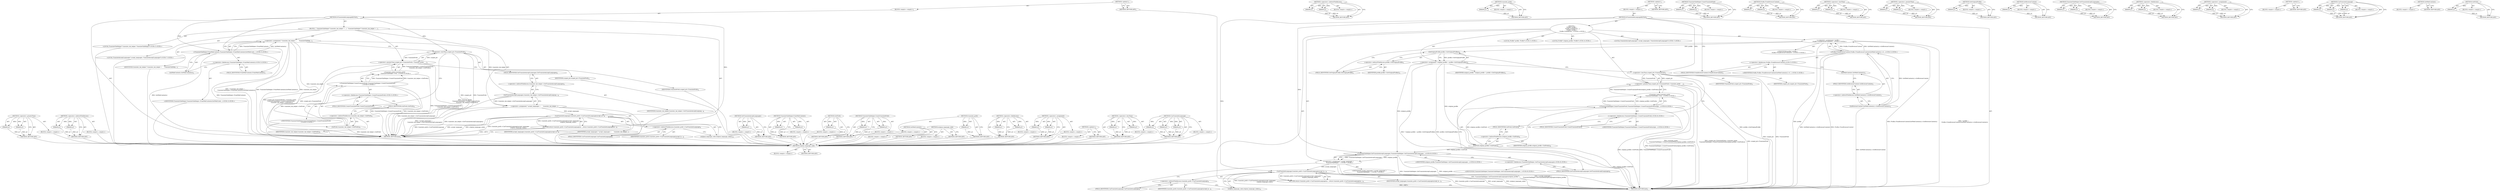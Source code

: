 digraph "CanTranslateLanguage" {
vulnerable_142 [label=<(METHOD,original_language_code)>];
vulnerable_143 [label=<(BLOCK,&lt;empty&gt;,&lt;empty&gt;)>];
vulnerable_144 [label=<(METHOD_RETURN,ANY)>];
vulnerable_96 [label=<(METHOD,&lt;operator&gt;.indirectFieldAccess)>];
vulnerable_97 [label=<(PARAM,p1)>];
vulnerable_98 [label=<(PARAM,p2)>];
vulnerable_99 [label=<(BLOCK,&lt;empty&gt;,&lt;empty&gt;)>];
vulnerable_100 [label=<(METHOD_RETURN,ANY)>];
vulnerable_118 [label=<(METHOD,translate_prefs)>];
vulnerable_119 [label=<(PARAM,p1)>];
vulnerable_120 [label=<(BLOCK,&lt;empty&gt;,&lt;empty&gt;)>];
vulnerable_121 [label=<(METHOD_RETURN,ANY)>];
vulnerable_6 [label=<(METHOD,&lt;global&gt;)<SUB>1</SUB>>];
vulnerable_7 [label=<(BLOCK,&lt;empty&gt;,&lt;empty&gt;)<SUB>1</SUB>>];
vulnerable_8 [label=<(METHOD,IsTranslatableLanguageByPrefs)<SUB>1</SUB>>];
vulnerable_9 [label="<(BLOCK,{
  Profile* profile =
      Profile::FromBrows...,{
  Profile* profile =
      Profile::FromBrows...)<SUB>1</SUB>>"];
vulnerable_10 [label="<(LOCAL,Profile* profile: Profile*)<SUB>2</SUB>>"];
vulnerable_11 [label="<(&lt;operator&gt;.assignment,* profile =
      Profile::FromBrowserContext(G...)<SUB>2</SUB>>"];
vulnerable_12 [label="<(IDENTIFIER,profile,* profile =
      Profile::FromBrowserContext(G...)<SUB>2</SUB>>"];
vulnerable_13 [label="<(Profile.FromBrowserContext,Profile::FromBrowserContext(GetWebContents()-&gt;G...)<SUB>3</SUB>>"];
vulnerable_14 [label="<(&lt;operator&gt;.fieldAccess,Profile::FromBrowserContext)<SUB>3</SUB>>"];
vulnerable_15 [label="<(IDENTIFIER,Profile,Profile::FromBrowserContext(GetWebContents()-&gt;G...)<SUB>3</SUB>>"];
vulnerable_16 [label=<(FIELD_IDENTIFIER,FromBrowserContext,FromBrowserContext)<SUB>3</SUB>>];
vulnerable_17 [label=<(GetBrowserContext,GetWebContents()-&gt;GetBrowserContext())<SUB>3</SUB>>];
vulnerable_18 [label=<(&lt;operator&gt;.indirectFieldAccess,GetWebContents()-&gt;GetBrowserContext)<SUB>3</SUB>>];
vulnerable_19 [label=<(GetWebContents,GetWebContents())<SUB>3</SUB>>];
vulnerable_20 [label=<(FIELD_IDENTIFIER,GetBrowserContext,GetBrowserContext)<SUB>3</SUB>>];
vulnerable_21 [label="<(LOCAL,Profile* original_profile: Profile*)<SUB>4</SUB>>"];
vulnerable_22 [label=<(&lt;operator&gt;.assignment,* original_profile = profile-&gt;GetOriginalProfile())<SUB>4</SUB>>];
vulnerable_23 [label=<(IDENTIFIER,original_profile,* original_profile = profile-&gt;GetOriginalProfile())<SUB>4</SUB>>];
vulnerable_24 [label=<(GetOriginalProfile,profile-&gt;GetOriginalProfile())<SUB>4</SUB>>];
vulnerable_25 [label=<(&lt;operator&gt;.indirectFieldAccess,profile-&gt;GetOriginalProfile)<SUB>4</SUB>>];
vulnerable_26 [label=<(IDENTIFIER,profile,profile-&gt;GetOriginalProfile())<SUB>4</SUB>>];
vulnerable_27 [label=<(FIELD_IDENTIFIER,GetOriginalProfile,GetOriginalProfile)<SUB>4</SUB>>];
vulnerable_28 [label=<(&lt;operator&gt;.greaterThan,scoped_ptr&lt;TranslatePrefs&gt; translate_prefs(
   ...)<SUB>5</SUB>>];
vulnerable_29 [label=<(&lt;operator&gt;.lessThan,scoped_ptr&lt;TranslatePrefs)<SUB>5</SUB>>];
vulnerable_30 [label=<(IDENTIFIER,scoped_ptr,scoped_ptr&lt;TranslatePrefs)<SUB>5</SUB>>];
vulnerable_31 [label=<(IDENTIFIER,TranslatePrefs,scoped_ptr&lt;TranslatePrefs)<SUB>5</SUB>>];
vulnerable_32 [label="<(translate_prefs,translate_prefs(
      TranslateTabHelper::Crea...)<SUB>5</SUB>>"];
vulnerable_33 [label="<(TranslateTabHelper.CreateTranslatePrefs,TranslateTabHelper::CreateTranslatePrefs(origin...)<SUB>6</SUB>>"];
vulnerable_34 [label="<(&lt;operator&gt;.fieldAccess,TranslateTabHelper::CreateTranslatePrefs)<SUB>6</SUB>>"];
vulnerable_35 [label="<(IDENTIFIER,TranslateTabHelper,TranslateTabHelper::CreateTranslatePrefs(origin...)<SUB>6</SUB>>"];
vulnerable_36 [label=<(FIELD_IDENTIFIER,CreateTranslatePrefs,CreateTranslatePrefs)<SUB>6</SUB>>];
vulnerable_37 [label=<(GetPrefs,original_profile-&gt;GetPrefs())<SUB>6</SUB>>];
vulnerable_38 [label=<(&lt;operator&gt;.indirectFieldAccess,original_profile-&gt;GetPrefs)<SUB>6</SUB>>];
vulnerable_39 [label=<(IDENTIFIER,original_profile,original_profile-&gt;GetPrefs())<SUB>6</SUB>>];
vulnerable_40 [label=<(FIELD_IDENTIFIER,GetPrefs,GetPrefs)<SUB>6</SUB>>];
vulnerable_41 [label="<(LOCAL,TranslateAcceptLanguages* accept_languages: TranslateAcceptLanguages*)<SUB>7</SUB>>"];
vulnerable_42 [label="<(&lt;operator&gt;.assignment,* accept_languages =
      TranslateTabHelper::...)<SUB>7</SUB>>"];
vulnerable_43 [label="<(IDENTIFIER,accept_languages,* accept_languages =
      TranslateTabHelper::...)<SUB>7</SUB>>"];
vulnerable_44 [label="<(TranslateTabHelper.GetTranslateAcceptLanguages,TranslateTabHelper::GetTranslateAcceptLanguages...)<SUB>8</SUB>>"];
vulnerable_45 [label="<(&lt;operator&gt;.fieldAccess,TranslateTabHelper::GetTranslateAcceptLanguages)<SUB>8</SUB>>"];
vulnerable_46 [label="<(IDENTIFIER,TranslateTabHelper,TranslateTabHelper::GetTranslateAcceptLanguages...)<SUB>8</SUB>>"];
vulnerable_47 [label=<(FIELD_IDENTIFIER,GetTranslateAcceptLanguages,GetTranslateAcceptLanguages)<SUB>8</SUB>>];
vulnerable_48 [label="<(IDENTIFIER,original_profile,TranslateTabHelper::GetTranslateAcceptLanguages...)<SUB>8</SUB>>"];
vulnerable_49 [label=<(RETURN,return translate_prefs-&gt;CanTranslateLanguage(ac...,return translate_prefs-&gt;CanTranslateLanguage(ac...)<SUB>9</SUB>>];
vulnerable_50 [label=<(CanTranslateLanguage,translate_prefs-&gt;CanTranslateLanguage(accept_la...)<SUB>9</SUB>>];
vulnerable_51 [label=<(&lt;operator&gt;.indirectFieldAccess,translate_prefs-&gt;CanTranslateLanguage)<SUB>9</SUB>>];
vulnerable_52 [label=<(IDENTIFIER,translate_prefs,translate_prefs-&gt;CanTranslateLanguage(accept_la...)<SUB>9</SUB>>];
vulnerable_53 [label=<(FIELD_IDENTIFIER,CanTranslateLanguage,CanTranslateLanguage)<SUB>9</SUB>>];
vulnerable_54 [label=<(IDENTIFIER,accept_languages,translate_prefs-&gt;CanTranslateLanguage(accept_la...)<SUB>9</SUB>>];
vulnerable_55 [label=<(original_language_code,original_language_code())<SUB>10</SUB>>];
vulnerable_56 [label=<(METHOD_RETURN,bool)<SUB>1</SUB>>];
vulnerable_58 [label=<(METHOD_RETURN,ANY)<SUB>1</SUB>>];
vulnerable_122 [label=<(METHOD,TranslateTabHelper.CreateTranslatePrefs)>];
vulnerable_123 [label=<(PARAM,p1)>];
vulnerable_124 [label=<(PARAM,p2)>];
vulnerable_125 [label=<(BLOCK,&lt;empty&gt;,&lt;empty&gt;)>];
vulnerable_126 [label=<(METHOD_RETURN,ANY)>];
vulnerable_82 [label=<(METHOD,Profile.FromBrowserContext)>];
vulnerable_83 [label=<(PARAM,p1)>];
vulnerable_84 [label=<(PARAM,p2)>];
vulnerable_85 [label=<(BLOCK,&lt;empty&gt;,&lt;empty&gt;)>];
vulnerable_86 [label=<(METHOD_RETURN,ANY)>];
vulnerable_113 [label=<(METHOD,&lt;operator&gt;.lessThan)>];
vulnerable_114 [label=<(PARAM,p1)>];
vulnerable_115 [label=<(PARAM,p2)>];
vulnerable_116 [label=<(BLOCK,&lt;empty&gt;,&lt;empty&gt;)>];
vulnerable_117 [label=<(METHOD_RETURN,ANY)>];
vulnerable_108 [label=<(METHOD,&lt;operator&gt;.greaterThan)>];
vulnerable_109 [label=<(PARAM,p1)>];
vulnerable_110 [label=<(PARAM,p2)>];
vulnerable_111 [label=<(BLOCK,&lt;empty&gt;,&lt;empty&gt;)>];
vulnerable_112 [label=<(METHOD_RETURN,ANY)>];
vulnerable_104 [label=<(METHOD,GetOriginalProfile)>];
vulnerable_105 [label=<(PARAM,p1)>];
vulnerable_106 [label=<(BLOCK,&lt;empty&gt;,&lt;empty&gt;)>];
vulnerable_107 [label=<(METHOD_RETURN,ANY)>];
vulnerable_92 [label=<(METHOD,GetBrowserContext)>];
vulnerable_93 [label=<(PARAM,p1)>];
vulnerable_94 [label=<(BLOCK,&lt;empty&gt;,&lt;empty&gt;)>];
vulnerable_95 [label=<(METHOD_RETURN,ANY)>];
vulnerable_131 [label=<(METHOD,TranslateTabHelper.GetTranslateAcceptLanguages)>];
vulnerable_132 [label=<(PARAM,p1)>];
vulnerable_133 [label=<(PARAM,p2)>];
vulnerable_134 [label=<(BLOCK,&lt;empty&gt;,&lt;empty&gt;)>];
vulnerable_135 [label=<(METHOD_RETURN,ANY)>];
vulnerable_87 [label=<(METHOD,&lt;operator&gt;.fieldAccess)>];
vulnerable_88 [label=<(PARAM,p1)>];
vulnerable_89 [label=<(PARAM,p2)>];
vulnerable_90 [label=<(BLOCK,&lt;empty&gt;,&lt;empty&gt;)>];
vulnerable_91 [label=<(METHOD_RETURN,ANY)>];
vulnerable_77 [label=<(METHOD,&lt;operator&gt;.assignment)>];
vulnerable_78 [label=<(PARAM,p1)>];
vulnerable_79 [label=<(PARAM,p2)>];
vulnerable_80 [label=<(BLOCK,&lt;empty&gt;,&lt;empty&gt;)>];
vulnerable_81 [label=<(METHOD_RETURN,ANY)>];
vulnerable_71 [label=<(METHOD,&lt;global&gt;)<SUB>1</SUB>>];
vulnerable_72 [label=<(BLOCK,&lt;empty&gt;,&lt;empty&gt;)>];
vulnerable_73 [label=<(METHOD_RETURN,ANY)>];
vulnerable_136 [label=<(METHOD,CanTranslateLanguage)>];
vulnerable_137 [label=<(PARAM,p1)>];
vulnerable_138 [label=<(PARAM,p2)>];
vulnerable_139 [label=<(PARAM,p3)>];
vulnerable_140 [label=<(BLOCK,&lt;empty&gt;,&lt;empty&gt;)>];
vulnerable_141 [label=<(METHOD_RETURN,ANY)>];
vulnerable_101 [label=<(METHOD,GetWebContents)>];
vulnerable_102 [label=<(BLOCK,&lt;empty&gt;,&lt;empty&gt;)>];
vulnerable_103 [label=<(METHOD_RETURN,ANY)>];
vulnerable_127 [label=<(METHOD,GetPrefs)>];
vulnerable_128 [label=<(PARAM,p1)>];
vulnerable_129 [label=<(BLOCK,&lt;empty&gt;,&lt;empty&gt;)>];
vulnerable_130 [label=<(METHOD_RETURN,ANY)>];
fixed_84 [label=<(METHOD,&lt;operator&gt;.greaterThan)>];
fixed_85 [label=<(PARAM,p1)>];
fixed_86 [label=<(PARAM,p2)>];
fixed_87 [label=<(BLOCK,&lt;empty&gt;,&lt;empty&gt;)>];
fixed_88 [label=<(METHOD_RETURN,ANY)>];
fixed_107 [label=<(METHOD,&lt;operator&gt;.indirectFieldAccess)>];
fixed_108 [label=<(PARAM,p1)>];
fixed_109 [label=<(PARAM,p2)>];
fixed_110 [label=<(BLOCK,&lt;empty&gt;,&lt;empty&gt;)>];
fixed_111 [label=<(METHOD_RETURN,ANY)>];
fixed_6 [label=<(METHOD,&lt;global&gt;)<SUB>1</SUB>>];
fixed_7 [label=<(BLOCK,&lt;empty&gt;,&lt;empty&gt;)<SUB>1</SUB>>];
fixed_8 [label=<(METHOD,IsTranslatableLanguageByPrefs)<SUB>1</SUB>>];
fixed_9 [label=<(BLOCK,{
  TranslateTabHelper* translate_tab_helper =
...,{
  TranslateTabHelper* translate_tab_helper =
...)<SUB>1</SUB>>];
fixed_10 [label="<(LOCAL,TranslateTabHelper* translate_tab_helper: TranslateTabHelper*)<SUB>2</SUB>>"];
fixed_11 [label=<(&lt;operator&gt;.assignment,* translate_tab_helper =
      TranslateTabHelp...)<SUB>2</SUB>>];
fixed_12 [label=<(IDENTIFIER,translate_tab_helper,* translate_tab_helper =
      TranslateTabHelp...)<SUB>2</SUB>>];
fixed_13 [label="<(TranslateTabHelper.FromWebContents,TranslateTabHelper::FromWebContents(GetWebConte...)<SUB>3</SUB>>"];
fixed_14 [label="<(&lt;operator&gt;.fieldAccess,TranslateTabHelper::FromWebContents)<SUB>3</SUB>>"];
fixed_15 [label="<(IDENTIFIER,TranslateTabHelper,TranslateTabHelper::FromWebContents(GetWebConte...)<SUB>3</SUB>>"];
fixed_16 [label=<(FIELD_IDENTIFIER,FromWebContents,FromWebContents)<SUB>3</SUB>>];
fixed_17 [label=<(GetWebContents,GetWebContents())<SUB>3</SUB>>];
fixed_18 [label=<(&lt;operator&gt;.greaterThan,scoped_ptr&lt;TranslatePrefs&gt; translate_prefs(
   ...)<SUB>4</SUB>>];
fixed_19 [label=<(&lt;operator&gt;.lessThan,scoped_ptr&lt;TranslatePrefs)<SUB>4</SUB>>];
fixed_20 [label=<(IDENTIFIER,scoped_ptr,scoped_ptr&lt;TranslatePrefs)<SUB>4</SUB>>];
fixed_21 [label=<(IDENTIFIER,TranslatePrefs,scoped_ptr&lt;TranslatePrefs)<SUB>4</SUB>>];
fixed_22 [label="<(translate_prefs,translate_prefs(
      TranslateTabHelper::Crea...)<SUB>4</SUB>>"];
fixed_23 [label="<(TranslateTabHelper.CreateTranslatePrefs,TranslateTabHelper::CreateTranslatePrefs(
     ...)<SUB>5</SUB>>"];
fixed_24 [label="<(&lt;operator&gt;.fieldAccess,TranslateTabHelper::CreateTranslatePrefs)<SUB>5</SUB>>"];
fixed_25 [label="<(IDENTIFIER,TranslateTabHelper,TranslateTabHelper::CreateTranslatePrefs(
     ...)<SUB>5</SUB>>"];
fixed_26 [label=<(FIELD_IDENTIFIER,CreateTranslatePrefs,CreateTranslatePrefs)<SUB>5</SUB>>];
fixed_27 [label=<(GetPrefs,translate_tab_helper-&gt;GetPrefs())<SUB>6</SUB>>];
fixed_28 [label=<(&lt;operator&gt;.indirectFieldAccess,translate_tab_helper-&gt;GetPrefs)<SUB>6</SUB>>];
fixed_29 [label=<(IDENTIFIER,translate_tab_helper,translate_tab_helper-&gt;GetPrefs())<SUB>6</SUB>>];
fixed_30 [label=<(FIELD_IDENTIFIER,GetPrefs,GetPrefs)<SUB>6</SUB>>];
fixed_31 [label="<(LOCAL,TranslateAcceptLanguages* accept_languages: TranslateAcceptLanguages*)<SUB>7</SUB>>"];
fixed_32 [label=<(&lt;operator&gt;.assignment,* accept_languages =
      translate_tab_helper...)<SUB>7</SUB>>];
fixed_33 [label=<(IDENTIFIER,accept_languages,* accept_languages =
      translate_tab_helper...)<SUB>7</SUB>>];
fixed_34 [label=<(GetTranslateAcceptLanguages,translate_tab_helper-&gt;GetTranslateAcceptLanguag...)<SUB>8</SUB>>];
fixed_35 [label=<(&lt;operator&gt;.indirectFieldAccess,translate_tab_helper-&gt;GetTranslateAcceptLanguages)<SUB>8</SUB>>];
fixed_36 [label=<(IDENTIFIER,translate_tab_helper,translate_tab_helper-&gt;GetTranslateAcceptLanguag...)<SUB>8</SUB>>];
fixed_37 [label=<(FIELD_IDENTIFIER,GetTranslateAcceptLanguages,GetTranslateAcceptLanguages)<SUB>8</SUB>>];
fixed_38 [label=<(RETURN,return translate_prefs-&gt;CanTranslateLanguage(ac...,return translate_prefs-&gt;CanTranslateLanguage(ac...)<SUB>9</SUB>>];
fixed_39 [label=<(CanTranslateLanguage,translate_prefs-&gt;CanTranslateLanguage(accept_la...)<SUB>9</SUB>>];
fixed_40 [label=<(&lt;operator&gt;.indirectFieldAccess,translate_prefs-&gt;CanTranslateLanguage)<SUB>9</SUB>>];
fixed_41 [label=<(IDENTIFIER,translate_prefs,translate_prefs-&gt;CanTranslateLanguage(accept_la...)<SUB>9</SUB>>];
fixed_42 [label=<(FIELD_IDENTIFIER,CanTranslateLanguage,CanTranslateLanguage)<SUB>9</SUB>>];
fixed_43 [label=<(IDENTIFIER,accept_languages,translate_prefs-&gt;CanTranslateLanguage(accept_la...)<SUB>9</SUB>>];
fixed_44 [label=<(original_language_code,original_language_code())<SUB>10</SUB>>];
fixed_45 [label=<(METHOD_RETURN,bool)<SUB>1</SUB>>];
fixed_47 [label=<(METHOD_RETURN,ANY)<SUB>1</SUB>>];
fixed_112 [label=<(METHOD,GetTranslateAcceptLanguages)>];
fixed_113 [label=<(PARAM,p1)>];
fixed_114 [label=<(BLOCK,&lt;empty&gt;,&lt;empty&gt;)>];
fixed_115 [label=<(METHOD_RETURN,ANY)>];
fixed_71 [label=<(METHOD,TranslateTabHelper.FromWebContents)>];
fixed_72 [label=<(PARAM,p1)>];
fixed_73 [label=<(PARAM,p2)>];
fixed_74 [label=<(BLOCK,&lt;empty&gt;,&lt;empty&gt;)>];
fixed_75 [label=<(METHOD_RETURN,ANY)>];
fixed_103 [label=<(METHOD,GetPrefs)>];
fixed_104 [label=<(PARAM,p1)>];
fixed_105 [label=<(BLOCK,&lt;empty&gt;,&lt;empty&gt;)>];
fixed_106 [label=<(METHOD_RETURN,ANY)>];
fixed_98 [label=<(METHOD,TranslateTabHelper.CreateTranslatePrefs)>];
fixed_99 [label=<(PARAM,p1)>];
fixed_100 [label=<(PARAM,p2)>];
fixed_101 [label=<(BLOCK,&lt;empty&gt;,&lt;empty&gt;)>];
fixed_102 [label=<(METHOD_RETURN,ANY)>];
fixed_94 [label=<(METHOD,translate_prefs)>];
fixed_95 [label=<(PARAM,p1)>];
fixed_96 [label=<(BLOCK,&lt;empty&gt;,&lt;empty&gt;)>];
fixed_97 [label=<(METHOD_RETURN,ANY)>];
fixed_81 [label=<(METHOD,GetWebContents)>];
fixed_82 [label=<(BLOCK,&lt;empty&gt;,&lt;empty&gt;)>];
fixed_83 [label=<(METHOD_RETURN,ANY)>];
fixed_122 [label=<(METHOD,original_language_code)>];
fixed_123 [label=<(BLOCK,&lt;empty&gt;,&lt;empty&gt;)>];
fixed_124 [label=<(METHOD_RETURN,ANY)>];
fixed_76 [label=<(METHOD,&lt;operator&gt;.fieldAccess)>];
fixed_77 [label=<(PARAM,p1)>];
fixed_78 [label=<(PARAM,p2)>];
fixed_79 [label=<(BLOCK,&lt;empty&gt;,&lt;empty&gt;)>];
fixed_80 [label=<(METHOD_RETURN,ANY)>];
fixed_66 [label=<(METHOD,&lt;operator&gt;.assignment)>];
fixed_67 [label=<(PARAM,p1)>];
fixed_68 [label=<(PARAM,p2)>];
fixed_69 [label=<(BLOCK,&lt;empty&gt;,&lt;empty&gt;)>];
fixed_70 [label=<(METHOD_RETURN,ANY)>];
fixed_60 [label=<(METHOD,&lt;global&gt;)<SUB>1</SUB>>];
fixed_61 [label=<(BLOCK,&lt;empty&gt;,&lt;empty&gt;)>];
fixed_62 [label=<(METHOD_RETURN,ANY)>];
fixed_89 [label=<(METHOD,&lt;operator&gt;.lessThan)>];
fixed_90 [label=<(PARAM,p1)>];
fixed_91 [label=<(PARAM,p2)>];
fixed_92 [label=<(BLOCK,&lt;empty&gt;,&lt;empty&gt;)>];
fixed_93 [label=<(METHOD_RETURN,ANY)>];
fixed_116 [label=<(METHOD,CanTranslateLanguage)>];
fixed_117 [label=<(PARAM,p1)>];
fixed_118 [label=<(PARAM,p2)>];
fixed_119 [label=<(PARAM,p3)>];
fixed_120 [label=<(BLOCK,&lt;empty&gt;,&lt;empty&gt;)>];
fixed_121 [label=<(METHOD_RETURN,ANY)>];
vulnerable_142 -> vulnerable_143  [key=0, label="AST: "];
vulnerable_142 -> vulnerable_144  [key=0, label="AST: "];
vulnerable_142 -> vulnerable_144  [key=1, label="CFG: "];
vulnerable_96 -> vulnerable_97  [key=0, label="AST: "];
vulnerable_96 -> vulnerable_97  [key=1, label="DDG: "];
vulnerable_96 -> vulnerable_99  [key=0, label="AST: "];
vulnerable_96 -> vulnerable_98  [key=0, label="AST: "];
vulnerable_96 -> vulnerable_98  [key=1, label="DDG: "];
vulnerable_96 -> vulnerable_100  [key=0, label="AST: "];
vulnerable_96 -> vulnerable_100  [key=1, label="CFG: "];
vulnerable_97 -> vulnerable_100  [key=0, label="DDG: p1"];
vulnerable_98 -> vulnerable_100  [key=0, label="DDG: p2"];
vulnerable_118 -> vulnerable_119  [key=0, label="AST: "];
vulnerable_118 -> vulnerable_119  [key=1, label="DDG: "];
vulnerable_118 -> vulnerable_120  [key=0, label="AST: "];
vulnerable_118 -> vulnerable_121  [key=0, label="AST: "];
vulnerable_118 -> vulnerable_121  [key=1, label="CFG: "];
vulnerable_119 -> vulnerable_121  [key=0, label="DDG: p1"];
vulnerable_6 -> vulnerable_7  [key=0, label="AST: "];
vulnerable_6 -> vulnerable_58  [key=0, label="AST: "];
vulnerable_6 -> vulnerable_58  [key=1, label="CFG: "];
vulnerable_7 -> vulnerable_8  [key=0, label="AST: "];
vulnerable_8 -> vulnerable_9  [key=0, label="AST: "];
vulnerable_8 -> vulnerable_56  [key=0, label="AST: "];
vulnerable_8 -> vulnerable_16  [key=0, label="CFG: "];
vulnerable_8 -> vulnerable_29  [key=0, label="DDG: "];
vulnerable_8 -> vulnerable_44  [key=0, label="DDG: "];
vulnerable_8 -> vulnerable_50  [key=0, label="DDG: "];
vulnerable_9 -> vulnerable_10  [key=0, label="AST: "];
vulnerable_9 -> vulnerable_11  [key=0, label="AST: "];
vulnerable_9 -> vulnerable_21  [key=0, label="AST: "];
vulnerable_9 -> vulnerable_22  [key=0, label="AST: "];
vulnerable_9 -> vulnerable_28  [key=0, label="AST: "];
vulnerable_9 -> vulnerable_41  [key=0, label="AST: "];
vulnerable_9 -> vulnerable_42  [key=0, label="AST: "];
vulnerable_9 -> vulnerable_49  [key=0, label="AST: "];
vulnerable_11 -> vulnerable_12  [key=0, label="AST: "];
vulnerable_11 -> vulnerable_13  [key=0, label="AST: "];
vulnerable_11 -> vulnerable_27  [key=0, label="CFG: "];
vulnerable_11 -> vulnerable_56  [key=0, label="DDG: profile"];
vulnerable_11 -> vulnerable_56  [key=1, label="DDG: Profile::FromBrowserContext(GetWebContents()-&gt;GetBrowserContext())"];
vulnerable_11 -> vulnerable_56  [key=2, label="DDG: * profile =
      Profile::FromBrowserContext(GetWebContents()-&gt;GetBrowserContext())"];
vulnerable_11 -> vulnerable_24  [key=0, label="DDG: profile"];
vulnerable_13 -> vulnerable_14  [key=0, label="AST: "];
vulnerable_13 -> vulnerable_17  [key=0, label="AST: "];
vulnerable_13 -> vulnerable_11  [key=0, label="CFG: "];
vulnerable_13 -> vulnerable_11  [key=1, label="DDG: Profile::FromBrowserContext"];
vulnerable_13 -> vulnerable_11  [key=2, label="DDG: GetWebContents()-&gt;GetBrowserContext()"];
vulnerable_13 -> vulnerable_56  [key=0, label="DDG: Profile::FromBrowserContext"];
vulnerable_13 -> vulnerable_56  [key=1, label="DDG: GetWebContents()-&gt;GetBrowserContext()"];
vulnerable_14 -> vulnerable_15  [key=0, label="AST: "];
vulnerable_14 -> vulnerable_16  [key=0, label="AST: "];
vulnerable_14 -> vulnerable_19  [key=0, label="CFG: "];
vulnerable_16 -> vulnerable_14  [key=0, label="CFG: "];
vulnerable_17 -> vulnerable_18  [key=0, label="AST: "];
vulnerable_17 -> vulnerable_13  [key=0, label="CFG: "];
vulnerable_17 -> vulnerable_13  [key=1, label="DDG: GetWebContents()-&gt;GetBrowserContext"];
vulnerable_17 -> vulnerable_56  [key=0, label="DDG: GetWebContents()-&gt;GetBrowserContext"];
vulnerable_18 -> vulnerable_19  [key=0, label="AST: "];
vulnerable_18 -> vulnerable_20  [key=0, label="AST: "];
vulnerable_18 -> vulnerable_17  [key=0, label="CFG: "];
vulnerable_19 -> vulnerable_20  [key=0, label="CFG: "];
vulnerable_20 -> vulnerable_18  [key=0, label="CFG: "];
vulnerable_22 -> vulnerable_23  [key=0, label="AST: "];
vulnerable_22 -> vulnerable_24  [key=0, label="AST: "];
vulnerable_22 -> vulnerable_29  [key=0, label="CFG: "];
vulnerable_22 -> vulnerable_56  [key=0, label="DDG: profile-&gt;GetOriginalProfile()"];
vulnerable_22 -> vulnerable_56  [key=1, label="DDG: * original_profile = profile-&gt;GetOriginalProfile()"];
vulnerable_22 -> vulnerable_44  [key=0, label="DDG: original_profile"];
vulnerable_22 -> vulnerable_37  [key=0, label="DDG: original_profile"];
vulnerable_24 -> vulnerable_25  [key=0, label="AST: "];
vulnerable_24 -> vulnerable_22  [key=0, label="CFG: "];
vulnerable_24 -> vulnerable_22  [key=1, label="DDG: profile-&gt;GetOriginalProfile"];
vulnerable_24 -> vulnerable_56  [key=0, label="DDG: profile-&gt;GetOriginalProfile"];
vulnerable_25 -> vulnerable_26  [key=0, label="AST: "];
vulnerable_25 -> vulnerable_27  [key=0, label="AST: "];
vulnerable_25 -> vulnerable_24  [key=0, label="CFG: "];
vulnerable_27 -> vulnerable_25  [key=0, label="CFG: "];
vulnerable_28 -> vulnerable_29  [key=0, label="AST: "];
vulnerable_28 -> vulnerable_32  [key=0, label="AST: "];
vulnerable_28 -> vulnerable_47  [key=0, label="CFG: "];
vulnerable_28 -> vulnerable_56  [key=0, label="DDG: scoped_ptr&lt;TranslatePrefs"];
vulnerable_28 -> vulnerable_56  [key=1, label="DDG: translate_prefs(
      TranslateTabHelper::CreateTranslatePrefs(original_profile-&gt;GetPrefs()))"];
vulnerable_28 -> vulnerable_56  [key=2, label="DDG: scoped_ptr&lt;TranslatePrefs&gt; translate_prefs(
      TranslateTabHelper::CreateTranslatePrefs(original_profile-&gt;GetPrefs()))"];
vulnerable_29 -> vulnerable_30  [key=0, label="AST: "];
vulnerable_29 -> vulnerable_31  [key=0, label="AST: "];
vulnerable_29 -> vulnerable_36  [key=0, label="CFG: "];
vulnerable_29 -> vulnerable_56  [key=0, label="DDG: scoped_ptr"];
vulnerable_29 -> vulnerable_56  [key=1, label="DDG: TranslatePrefs"];
vulnerable_29 -> vulnerable_28  [key=0, label="DDG: scoped_ptr"];
vulnerable_29 -> vulnerable_28  [key=1, label="DDG: TranslatePrefs"];
vulnerable_32 -> vulnerable_33  [key=0, label="AST: "];
vulnerable_32 -> vulnerable_28  [key=0, label="CFG: "];
vulnerable_32 -> vulnerable_28  [key=1, label="DDG: TranslateTabHelper::CreateTranslatePrefs(original_profile-&gt;GetPrefs())"];
vulnerable_32 -> vulnerable_56  [key=0, label="DDG: TranslateTabHelper::CreateTranslatePrefs(original_profile-&gt;GetPrefs())"];
vulnerable_33 -> vulnerable_34  [key=0, label="AST: "];
vulnerable_33 -> vulnerable_37  [key=0, label="AST: "];
vulnerable_33 -> vulnerable_32  [key=0, label="CFG: "];
vulnerable_33 -> vulnerable_32  [key=1, label="DDG: TranslateTabHelper::CreateTranslatePrefs"];
vulnerable_33 -> vulnerable_32  [key=2, label="DDG: original_profile-&gt;GetPrefs()"];
vulnerable_33 -> vulnerable_56  [key=0, label="DDG: TranslateTabHelper::CreateTranslatePrefs"];
vulnerable_33 -> vulnerable_56  [key=1, label="DDG: original_profile-&gt;GetPrefs()"];
vulnerable_34 -> vulnerable_35  [key=0, label="AST: "];
vulnerable_34 -> vulnerable_36  [key=0, label="AST: "];
vulnerable_34 -> vulnerable_40  [key=0, label="CFG: "];
vulnerable_36 -> vulnerable_34  [key=0, label="CFG: "];
vulnerable_37 -> vulnerable_38  [key=0, label="AST: "];
vulnerable_37 -> vulnerable_33  [key=0, label="CFG: "];
vulnerable_37 -> vulnerable_33  [key=1, label="DDG: original_profile-&gt;GetPrefs"];
vulnerable_37 -> vulnerable_56  [key=0, label="DDG: original_profile-&gt;GetPrefs"];
vulnerable_37 -> vulnerable_44  [key=0, label="DDG: original_profile-&gt;GetPrefs"];
vulnerable_38 -> vulnerable_39  [key=0, label="AST: "];
vulnerable_38 -> vulnerable_40  [key=0, label="AST: "];
vulnerable_38 -> vulnerable_37  [key=0, label="CFG: "];
vulnerable_40 -> vulnerable_38  [key=0, label="CFG: "];
vulnerable_42 -> vulnerable_43  [key=0, label="AST: "];
vulnerable_42 -> vulnerable_44  [key=0, label="AST: "];
vulnerable_42 -> vulnerable_53  [key=0, label="CFG: "];
vulnerable_42 -> vulnerable_56  [key=0, label="DDG: TranslateTabHelper::GetTranslateAcceptLanguages(original_profile)"];
vulnerable_42 -> vulnerable_56  [key=1, label="DDG: * accept_languages =
      TranslateTabHelper::GetTranslateAcceptLanguages(original_profile)"];
vulnerable_42 -> vulnerable_50  [key=0, label="DDG: accept_languages"];
vulnerable_44 -> vulnerable_45  [key=0, label="AST: "];
vulnerable_44 -> vulnerable_48  [key=0, label="AST: "];
vulnerable_44 -> vulnerable_42  [key=0, label="CFG: "];
vulnerable_44 -> vulnerable_42  [key=1, label="DDG: TranslateTabHelper::GetTranslateAcceptLanguages"];
vulnerable_44 -> vulnerable_42  [key=2, label="DDG: original_profile"];
vulnerable_44 -> vulnerable_56  [key=0, label="DDG: TranslateTabHelper::GetTranslateAcceptLanguages"];
vulnerable_44 -> vulnerable_56  [key=1, label="DDG: original_profile"];
vulnerable_45 -> vulnerable_46  [key=0, label="AST: "];
vulnerable_45 -> vulnerable_47  [key=0, label="AST: "];
vulnerable_45 -> vulnerable_44  [key=0, label="CFG: "];
vulnerable_47 -> vulnerable_45  [key=0, label="CFG: "];
vulnerable_49 -> vulnerable_50  [key=0, label="AST: "];
vulnerable_49 -> vulnerable_56  [key=0, label="CFG: "];
vulnerable_49 -> vulnerable_56  [key=1, label="DDG: &lt;RET&gt;"];
vulnerable_50 -> vulnerable_51  [key=0, label="AST: "];
vulnerable_50 -> vulnerable_54  [key=0, label="AST: "];
vulnerable_50 -> vulnerable_55  [key=0, label="AST: "];
vulnerable_50 -> vulnerable_49  [key=0, label="CFG: "];
vulnerable_50 -> vulnerable_49  [key=1, label="DDG: translate_prefs-&gt;CanTranslateLanguage(accept_languages,
                                                original_language_code())"];
vulnerable_50 -> vulnerable_56  [key=0, label="DDG: translate_prefs-&gt;CanTranslateLanguage"];
vulnerable_50 -> vulnerable_56  [key=1, label="DDG: accept_languages"];
vulnerable_50 -> vulnerable_56  [key=2, label="DDG: original_language_code()"];
vulnerable_50 -> vulnerable_56  [key=3, label="DDG: translate_prefs-&gt;CanTranslateLanguage(accept_languages,
                                                original_language_code())"];
vulnerable_51 -> vulnerable_52  [key=0, label="AST: "];
vulnerable_51 -> vulnerable_53  [key=0, label="AST: "];
vulnerable_51 -> vulnerable_55  [key=0, label="CFG: "];
vulnerable_53 -> vulnerable_51  [key=0, label="CFG: "];
vulnerable_55 -> vulnerable_50  [key=0, label="CFG: "];
vulnerable_122 -> vulnerable_123  [key=0, label="AST: "];
vulnerable_122 -> vulnerable_123  [key=1, label="DDG: "];
vulnerable_122 -> vulnerable_125  [key=0, label="AST: "];
vulnerable_122 -> vulnerable_124  [key=0, label="AST: "];
vulnerable_122 -> vulnerable_124  [key=1, label="DDG: "];
vulnerable_122 -> vulnerable_126  [key=0, label="AST: "];
vulnerable_122 -> vulnerable_126  [key=1, label="CFG: "];
vulnerable_123 -> vulnerable_126  [key=0, label="DDG: p1"];
vulnerable_124 -> vulnerable_126  [key=0, label="DDG: p2"];
vulnerable_82 -> vulnerable_83  [key=0, label="AST: "];
vulnerable_82 -> vulnerable_83  [key=1, label="DDG: "];
vulnerable_82 -> vulnerable_85  [key=0, label="AST: "];
vulnerable_82 -> vulnerable_84  [key=0, label="AST: "];
vulnerable_82 -> vulnerable_84  [key=1, label="DDG: "];
vulnerable_82 -> vulnerable_86  [key=0, label="AST: "];
vulnerable_82 -> vulnerable_86  [key=1, label="CFG: "];
vulnerable_83 -> vulnerable_86  [key=0, label="DDG: p1"];
vulnerable_84 -> vulnerable_86  [key=0, label="DDG: p2"];
vulnerable_113 -> vulnerable_114  [key=0, label="AST: "];
vulnerable_113 -> vulnerable_114  [key=1, label="DDG: "];
vulnerable_113 -> vulnerable_116  [key=0, label="AST: "];
vulnerable_113 -> vulnerable_115  [key=0, label="AST: "];
vulnerable_113 -> vulnerable_115  [key=1, label="DDG: "];
vulnerable_113 -> vulnerable_117  [key=0, label="AST: "];
vulnerable_113 -> vulnerable_117  [key=1, label="CFG: "];
vulnerable_114 -> vulnerable_117  [key=0, label="DDG: p1"];
vulnerable_115 -> vulnerable_117  [key=0, label="DDG: p2"];
vulnerable_108 -> vulnerable_109  [key=0, label="AST: "];
vulnerable_108 -> vulnerable_109  [key=1, label="DDG: "];
vulnerable_108 -> vulnerable_111  [key=0, label="AST: "];
vulnerable_108 -> vulnerable_110  [key=0, label="AST: "];
vulnerable_108 -> vulnerable_110  [key=1, label="DDG: "];
vulnerable_108 -> vulnerable_112  [key=0, label="AST: "];
vulnerable_108 -> vulnerable_112  [key=1, label="CFG: "];
vulnerable_109 -> vulnerable_112  [key=0, label="DDG: p1"];
vulnerable_110 -> vulnerable_112  [key=0, label="DDG: p2"];
vulnerable_104 -> vulnerable_105  [key=0, label="AST: "];
vulnerable_104 -> vulnerable_105  [key=1, label="DDG: "];
vulnerable_104 -> vulnerable_106  [key=0, label="AST: "];
vulnerable_104 -> vulnerable_107  [key=0, label="AST: "];
vulnerable_104 -> vulnerable_107  [key=1, label="CFG: "];
vulnerable_105 -> vulnerable_107  [key=0, label="DDG: p1"];
vulnerable_92 -> vulnerable_93  [key=0, label="AST: "];
vulnerable_92 -> vulnerable_93  [key=1, label="DDG: "];
vulnerable_92 -> vulnerable_94  [key=0, label="AST: "];
vulnerable_92 -> vulnerable_95  [key=0, label="AST: "];
vulnerable_92 -> vulnerable_95  [key=1, label="CFG: "];
vulnerable_93 -> vulnerable_95  [key=0, label="DDG: p1"];
vulnerable_131 -> vulnerable_132  [key=0, label="AST: "];
vulnerable_131 -> vulnerable_132  [key=1, label="DDG: "];
vulnerable_131 -> vulnerable_134  [key=0, label="AST: "];
vulnerable_131 -> vulnerable_133  [key=0, label="AST: "];
vulnerable_131 -> vulnerable_133  [key=1, label="DDG: "];
vulnerable_131 -> vulnerable_135  [key=0, label="AST: "];
vulnerable_131 -> vulnerable_135  [key=1, label="CFG: "];
vulnerable_132 -> vulnerable_135  [key=0, label="DDG: p1"];
vulnerable_133 -> vulnerable_135  [key=0, label="DDG: p2"];
vulnerable_87 -> vulnerable_88  [key=0, label="AST: "];
vulnerable_87 -> vulnerable_88  [key=1, label="DDG: "];
vulnerable_87 -> vulnerable_90  [key=0, label="AST: "];
vulnerable_87 -> vulnerable_89  [key=0, label="AST: "];
vulnerable_87 -> vulnerable_89  [key=1, label="DDG: "];
vulnerable_87 -> vulnerable_91  [key=0, label="AST: "];
vulnerable_87 -> vulnerable_91  [key=1, label="CFG: "];
vulnerable_88 -> vulnerable_91  [key=0, label="DDG: p1"];
vulnerable_89 -> vulnerable_91  [key=0, label="DDG: p2"];
vulnerable_77 -> vulnerable_78  [key=0, label="AST: "];
vulnerable_77 -> vulnerable_78  [key=1, label="DDG: "];
vulnerable_77 -> vulnerable_80  [key=0, label="AST: "];
vulnerable_77 -> vulnerable_79  [key=0, label="AST: "];
vulnerable_77 -> vulnerable_79  [key=1, label="DDG: "];
vulnerable_77 -> vulnerable_81  [key=0, label="AST: "];
vulnerable_77 -> vulnerable_81  [key=1, label="CFG: "];
vulnerable_78 -> vulnerable_81  [key=0, label="DDG: p1"];
vulnerable_79 -> vulnerable_81  [key=0, label="DDG: p2"];
vulnerable_71 -> vulnerable_72  [key=0, label="AST: "];
vulnerable_71 -> vulnerable_73  [key=0, label="AST: "];
vulnerable_71 -> vulnerable_73  [key=1, label="CFG: "];
vulnerable_136 -> vulnerable_137  [key=0, label="AST: "];
vulnerable_136 -> vulnerable_137  [key=1, label="DDG: "];
vulnerable_136 -> vulnerable_140  [key=0, label="AST: "];
vulnerable_136 -> vulnerable_138  [key=0, label="AST: "];
vulnerable_136 -> vulnerable_138  [key=1, label="DDG: "];
vulnerable_136 -> vulnerable_141  [key=0, label="AST: "];
vulnerable_136 -> vulnerable_141  [key=1, label="CFG: "];
vulnerable_136 -> vulnerable_139  [key=0, label="AST: "];
vulnerable_136 -> vulnerable_139  [key=1, label="DDG: "];
vulnerable_137 -> vulnerable_141  [key=0, label="DDG: p1"];
vulnerable_138 -> vulnerable_141  [key=0, label="DDG: p2"];
vulnerable_139 -> vulnerable_141  [key=0, label="DDG: p3"];
vulnerable_101 -> vulnerable_102  [key=0, label="AST: "];
vulnerable_101 -> vulnerable_103  [key=0, label="AST: "];
vulnerable_101 -> vulnerable_103  [key=1, label="CFG: "];
vulnerable_127 -> vulnerable_128  [key=0, label="AST: "];
vulnerable_127 -> vulnerable_128  [key=1, label="DDG: "];
vulnerable_127 -> vulnerable_129  [key=0, label="AST: "];
vulnerable_127 -> vulnerable_130  [key=0, label="AST: "];
vulnerable_127 -> vulnerable_130  [key=1, label="CFG: "];
vulnerable_128 -> vulnerable_130  [key=0, label="DDG: p1"];
fixed_84 -> fixed_85  [key=0, label="AST: "];
fixed_84 -> fixed_85  [key=1, label="DDG: "];
fixed_84 -> fixed_87  [key=0, label="AST: "];
fixed_84 -> fixed_86  [key=0, label="AST: "];
fixed_84 -> fixed_86  [key=1, label="DDG: "];
fixed_84 -> fixed_88  [key=0, label="AST: "];
fixed_84 -> fixed_88  [key=1, label="CFG: "];
fixed_85 -> fixed_88  [key=0, label="DDG: p1"];
fixed_86 -> fixed_88  [key=0, label="DDG: p2"];
fixed_87 -> vulnerable_142  [key=0];
fixed_88 -> vulnerable_142  [key=0];
fixed_107 -> fixed_108  [key=0, label="AST: "];
fixed_107 -> fixed_108  [key=1, label="DDG: "];
fixed_107 -> fixed_110  [key=0, label="AST: "];
fixed_107 -> fixed_109  [key=0, label="AST: "];
fixed_107 -> fixed_109  [key=1, label="DDG: "];
fixed_107 -> fixed_111  [key=0, label="AST: "];
fixed_107 -> fixed_111  [key=1, label="CFG: "];
fixed_108 -> fixed_111  [key=0, label="DDG: p1"];
fixed_109 -> fixed_111  [key=0, label="DDG: p2"];
fixed_110 -> vulnerable_142  [key=0];
fixed_111 -> vulnerable_142  [key=0];
fixed_6 -> fixed_7  [key=0, label="AST: "];
fixed_6 -> fixed_47  [key=0, label="AST: "];
fixed_6 -> fixed_47  [key=1, label="CFG: "];
fixed_7 -> fixed_8  [key=0, label="AST: "];
fixed_8 -> fixed_9  [key=0, label="AST: "];
fixed_8 -> fixed_45  [key=0, label="AST: "];
fixed_8 -> fixed_16  [key=0, label="CFG: "];
fixed_8 -> fixed_13  [key=0, label="DDG: "];
fixed_8 -> fixed_19  [key=0, label="DDG: "];
fixed_8 -> fixed_39  [key=0, label="DDG: "];
fixed_9 -> fixed_10  [key=0, label="AST: "];
fixed_9 -> fixed_11  [key=0, label="AST: "];
fixed_9 -> fixed_18  [key=0, label="AST: "];
fixed_9 -> fixed_31  [key=0, label="AST: "];
fixed_9 -> fixed_32  [key=0, label="AST: "];
fixed_9 -> fixed_38  [key=0, label="AST: "];
fixed_10 -> vulnerable_142  [key=0];
fixed_11 -> fixed_12  [key=0, label="AST: "];
fixed_11 -> fixed_13  [key=0, label="AST: "];
fixed_11 -> fixed_19  [key=0, label="CFG: "];
fixed_11 -> fixed_45  [key=0, label="DDG: translate_tab_helper"];
fixed_11 -> fixed_45  [key=1, label="DDG: TranslateTabHelper::FromWebContents(GetWebContents())"];
fixed_11 -> fixed_45  [key=2, label="DDG: * translate_tab_helper =
      TranslateTabHelper::FromWebContents(GetWebContents())"];
fixed_11 -> fixed_34  [key=0, label="DDG: translate_tab_helper"];
fixed_11 -> fixed_27  [key=0, label="DDG: translate_tab_helper"];
fixed_12 -> vulnerable_142  [key=0];
fixed_13 -> fixed_14  [key=0, label="AST: "];
fixed_13 -> fixed_17  [key=0, label="AST: "];
fixed_13 -> fixed_11  [key=0, label="CFG: "];
fixed_13 -> fixed_11  [key=1, label="DDG: TranslateTabHelper::FromWebContents"];
fixed_13 -> fixed_11  [key=2, label="DDG: GetWebContents()"];
fixed_13 -> fixed_45  [key=0, label="DDG: TranslateTabHelper::FromWebContents"];
fixed_13 -> fixed_45  [key=1, label="DDG: GetWebContents()"];
fixed_14 -> fixed_15  [key=0, label="AST: "];
fixed_14 -> fixed_16  [key=0, label="AST: "];
fixed_14 -> fixed_17  [key=0, label="CFG: "];
fixed_15 -> vulnerable_142  [key=0];
fixed_16 -> fixed_14  [key=0, label="CFG: "];
fixed_17 -> fixed_13  [key=0, label="CFG: "];
fixed_18 -> fixed_19  [key=0, label="AST: "];
fixed_18 -> fixed_22  [key=0, label="AST: "];
fixed_18 -> fixed_37  [key=0, label="CFG: "];
fixed_18 -> fixed_45  [key=0, label="DDG: scoped_ptr&lt;TranslatePrefs"];
fixed_18 -> fixed_45  [key=1, label="DDG: translate_prefs(
      TranslateTabHelper::CreateTranslatePrefs(
          translate_tab_helper-&gt;GetPrefs()))"];
fixed_18 -> fixed_45  [key=2, label="DDG: scoped_ptr&lt;TranslatePrefs&gt; translate_prefs(
      TranslateTabHelper::CreateTranslatePrefs(
          translate_tab_helper-&gt;GetPrefs()))"];
fixed_19 -> fixed_20  [key=0, label="AST: "];
fixed_19 -> fixed_21  [key=0, label="AST: "];
fixed_19 -> fixed_26  [key=0, label="CFG: "];
fixed_19 -> fixed_45  [key=0, label="DDG: scoped_ptr"];
fixed_19 -> fixed_45  [key=1, label="DDG: TranslatePrefs"];
fixed_19 -> fixed_18  [key=0, label="DDG: scoped_ptr"];
fixed_19 -> fixed_18  [key=1, label="DDG: TranslatePrefs"];
fixed_20 -> vulnerable_142  [key=0];
fixed_21 -> vulnerable_142  [key=0];
fixed_22 -> fixed_23  [key=0, label="AST: "];
fixed_22 -> fixed_18  [key=0, label="CFG: "];
fixed_22 -> fixed_18  [key=1, label="DDG: TranslateTabHelper::CreateTranslatePrefs(
          translate_tab_helper-&gt;GetPrefs())"];
fixed_22 -> fixed_45  [key=0, label="DDG: TranslateTabHelper::CreateTranslatePrefs(
          translate_tab_helper-&gt;GetPrefs())"];
fixed_23 -> fixed_24  [key=0, label="AST: "];
fixed_23 -> fixed_27  [key=0, label="AST: "];
fixed_23 -> fixed_22  [key=0, label="CFG: "];
fixed_23 -> fixed_22  [key=1, label="DDG: TranslateTabHelper::CreateTranslatePrefs"];
fixed_23 -> fixed_22  [key=2, label="DDG: translate_tab_helper-&gt;GetPrefs()"];
fixed_23 -> fixed_45  [key=0, label="DDG: TranslateTabHelper::CreateTranslatePrefs"];
fixed_23 -> fixed_45  [key=1, label="DDG: translate_tab_helper-&gt;GetPrefs()"];
fixed_24 -> fixed_25  [key=0, label="AST: "];
fixed_24 -> fixed_26  [key=0, label="AST: "];
fixed_24 -> fixed_30  [key=0, label="CFG: "];
fixed_25 -> vulnerable_142  [key=0];
fixed_26 -> fixed_24  [key=0, label="CFG: "];
fixed_27 -> fixed_28  [key=0, label="AST: "];
fixed_27 -> fixed_23  [key=0, label="CFG: "];
fixed_27 -> fixed_23  [key=1, label="DDG: translate_tab_helper-&gt;GetPrefs"];
fixed_27 -> fixed_45  [key=0, label="DDG: translate_tab_helper-&gt;GetPrefs"];
fixed_28 -> fixed_29  [key=0, label="AST: "];
fixed_28 -> fixed_30  [key=0, label="AST: "];
fixed_28 -> fixed_27  [key=0, label="CFG: "];
fixed_29 -> vulnerable_142  [key=0];
fixed_30 -> fixed_28  [key=0, label="CFG: "];
fixed_31 -> vulnerable_142  [key=0];
fixed_32 -> fixed_33  [key=0, label="AST: "];
fixed_32 -> fixed_34  [key=0, label="AST: "];
fixed_32 -> fixed_42  [key=0, label="CFG: "];
fixed_32 -> fixed_45  [key=0, label="DDG: translate_tab_helper-&gt;GetTranslateAcceptLanguages()"];
fixed_32 -> fixed_45  [key=1, label="DDG: * accept_languages =
      translate_tab_helper-&gt;GetTranslateAcceptLanguages()"];
fixed_32 -> fixed_39  [key=0, label="DDG: accept_languages"];
fixed_33 -> vulnerable_142  [key=0];
fixed_34 -> fixed_35  [key=0, label="AST: "];
fixed_34 -> fixed_32  [key=0, label="CFG: "];
fixed_34 -> fixed_32  [key=1, label="DDG: translate_tab_helper-&gt;GetTranslateAcceptLanguages"];
fixed_34 -> fixed_45  [key=0, label="DDG: translate_tab_helper-&gt;GetTranslateAcceptLanguages"];
fixed_35 -> fixed_36  [key=0, label="AST: "];
fixed_35 -> fixed_37  [key=0, label="AST: "];
fixed_35 -> fixed_34  [key=0, label="CFG: "];
fixed_36 -> vulnerable_142  [key=0];
fixed_37 -> fixed_35  [key=0, label="CFG: "];
fixed_38 -> fixed_39  [key=0, label="AST: "];
fixed_38 -> fixed_45  [key=0, label="CFG: "];
fixed_38 -> fixed_45  [key=1, label="DDG: &lt;RET&gt;"];
fixed_39 -> fixed_40  [key=0, label="AST: "];
fixed_39 -> fixed_43  [key=0, label="AST: "];
fixed_39 -> fixed_44  [key=0, label="AST: "];
fixed_39 -> fixed_38  [key=0, label="CFG: "];
fixed_39 -> fixed_38  [key=1, label="DDG: translate_prefs-&gt;CanTranslateLanguage(accept_languages,
                                                original_language_code())"];
fixed_39 -> fixed_45  [key=0, label="DDG: translate_prefs-&gt;CanTranslateLanguage"];
fixed_39 -> fixed_45  [key=1, label="DDG: accept_languages"];
fixed_39 -> fixed_45  [key=2, label="DDG: original_language_code()"];
fixed_39 -> fixed_45  [key=3, label="DDG: translate_prefs-&gt;CanTranslateLanguage(accept_languages,
                                                original_language_code())"];
fixed_40 -> fixed_41  [key=0, label="AST: "];
fixed_40 -> fixed_42  [key=0, label="AST: "];
fixed_40 -> fixed_44  [key=0, label="CFG: "];
fixed_41 -> vulnerable_142  [key=0];
fixed_42 -> fixed_40  [key=0, label="CFG: "];
fixed_43 -> vulnerable_142  [key=0];
fixed_44 -> fixed_39  [key=0, label="CFG: "];
fixed_45 -> vulnerable_142  [key=0];
fixed_47 -> vulnerable_142  [key=0];
fixed_112 -> fixed_113  [key=0, label="AST: "];
fixed_112 -> fixed_113  [key=1, label="DDG: "];
fixed_112 -> fixed_114  [key=0, label="AST: "];
fixed_112 -> fixed_115  [key=0, label="AST: "];
fixed_112 -> fixed_115  [key=1, label="CFG: "];
fixed_113 -> fixed_115  [key=0, label="DDG: p1"];
fixed_114 -> vulnerable_142  [key=0];
fixed_115 -> vulnerable_142  [key=0];
fixed_71 -> fixed_72  [key=0, label="AST: "];
fixed_71 -> fixed_72  [key=1, label="DDG: "];
fixed_71 -> fixed_74  [key=0, label="AST: "];
fixed_71 -> fixed_73  [key=0, label="AST: "];
fixed_71 -> fixed_73  [key=1, label="DDG: "];
fixed_71 -> fixed_75  [key=0, label="AST: "];
fixed_71 -> fixed_75  [key=1, label="CFG: "];
fixed_72 -> fixed_75  [key=0, label="DDG: p1"];
fixed_73 -> fixed_75  [key=0, label="DDG: p2"];
fixed_74 -> vulnerable_142  [key=0];
fixed_75 -> vulnerable_142  [key=0];
fixed_103 -> fixed_104  [key=0, label="AST: "];
fixed_103 -> fixed_104  [key=1, label="DDG: "];
fixed_103 -> fixed_105  [key=0, label="AST: "];
fixed_103 -> fixed_106  [key=0, label="AST: "];
fixed_103 -> fixed_106  [key=1, label="CFG: "];
fixed_104 -> fixed_106  [key=0, label="DDG: p1"];
fixed_105 -> vulnerable_142  [key=0];
fixed_106 -> vulnerable_142  [key=0];
fixed_98 -> fixed_99  [key=0, label="AST: "];
fixed_98 -> fixed_99  [key=1, label="DDG: "];
fixed_98 -> fixed_101  [key=0, label="AST: "];
fixed_98 -> fixed_100  [key=0, label="AST: "];
fixed_98 -> fixed_100  [key=1, label="DDG: "];
fixed_98 -> fixed_102  [key=0, label="AST: "];
fixed_98 -> fixed_102  [key=1, label="CFG: "];
fixed_99 -> fixed_102  [key=0, label="DDG: p1"];
fixed_100 -> fixed_102  [key=0, label="DDG: p2"];
fixed_101 -> vulnerable_142  [key=0];
fixed_102 -> vulnerable_142  [key=0];
fixed_94 -> fixed_95  [key=0, label="AST: "];
fixed_94 -> fixed_95  [key=1, label="DDG: "];
fixed_94 -> fixed_96  [key=0, label="AST: "];
fixed_94 -> fixed_97  [key=0, label="AST: "];
fixed_94 -> fixed_97  [key=1, label="CFG: "];
fixed_95 -> fixed_97  [key=0, label="DDG: p1"];
fixed_96 -> vulnerable_142  [key=0];
fixed_97 -> vulnerable_142  [key=0];
fixed_81 -> fixed_82  [key=0, label="AST: "];
fixed_81 -> fixed_83  [key=0, label="AST: "];
fixed_81 -> fixed_83  [key=1, label="CFG: "];
fixed_82 -> vulnerable_142  [key=0];
fixed_83 -> vulnerable_142  [key=0];
fixed_122 -> fixed_123  [key=0, label="AST: "];
fixed_122 -> fixed_124  [key=0, label="AST: "];
fixed_122 -> fixed_124  [key=1, label="CFG: "];
fixed_123 -> vulnerable_142  [key=0];
fixed_124 -> vulnerable_142  [key=0];
fixed_76 -> fixed_77  [key=0, label="AST: "];
fixed_76 -> fixed_77  [key=1, label="DDG: "];
fixed_76 -> fixed_79  [key=0, label="AST: "];
fixed_76 -> fixed_78  [key=0, label="AST: "];
fixed_76 -> fixed_78  [key=1, label="DDG: "];
fixed_76 -> fixed_80  [key=0, label="AST: "];
fixed_76 -> fixed_80  [key=1, label="CFG: "];
fixed_77 -> fixed_80  [key=0, label="DDG: p1"];
fixed_78 -> fixed_80  [key=0, label="DDG: p2"];
fixed_79 -> vulnerable_142  [key=0];
fixed_80 -> vulnerable_142  [key=0];
fixed_66 -> fixed_67  [key=0, label="AST: "];
fixed_66 -> fixed_67  [key=1, label="DDG: "];
fixed_66 -> fixed_69  [key=0, label="AST: "];
fixed_66 -> fixed_68  [key=0, label="AST: "];
fixed_66 -> fixed_68  [key=1, label="DDG: "];
fixed_66 -> fixed_70  [key=0, label="AST: "];
fixed_66 -> fixed_70  [key=1, label="CFG: "];
fixed_67 -> fixed_70  [key=0, label="DDG: p1"];
fixed_68 -> fixed_70  [key=0, label="DDG: p2"];
fixed_69 -> vulnerable_142  [key=0];
fixed_70 -> vulnerable_142  [key=0];
fixed_60 -> fixed_61  [key=0, label="AST: "];
fixed_60 -> fixed_62  [key=0, label="AST: "];
fixed_60 -> fixed_62  [key=1, label="CFG: "];
fixed_61 -> vulnerable_142  [key=0];
fixed_62 -> vulnerable_142  [key=0];
fixed_89 -> fixed_90  [key=0, label="AST: "];
fixed_89 -> fixed_90  [key=1, label="DDG: "];
fixed_89 -> fixed_92  [key=0, label="AST: "];
fixed_89 -> fixed_91  [key=0, label="AST: "];
fixed_89 -> fixed_91  [key=1, label="DDG: "];
fixed_89 -> fixed_93  [key=0, label="AST: "];
fixed_89 -> fixed_93  [key=1, label="CFG: "];
fixed_90 -> fixed_93  [key=0, label="DDG: p1"];
fixed_91 -> fixed_93  [key=0, label="DDG: p2"];
fixed_92 -> vulnerable_142  [key=0];
fixed_93 -> vulnerable_142  [key=0];
fixed_116 -> fixed_117  [key=0, label="AST: "];
fixed_116 -> fixed_117  [key=1, label="DDG: "];
fixed_116 -> fixed_120  [key=0, label="AST: "];
fixed_116 -> fixed_118  [key=0, label="AST: "];
fixed_116 -> fixed_118  [key=1, label="DDG: "];
fixed_116 -> fixed_121  [key=0, label="AST: "];
fixed_116 -> fixed_121  [key=1, label="CFG: "];
fixed_116 -> fixed_119  [key=0, label="AST: "];
fixed_116 -> fixed_119  [key=1, label="DDG: "];
fixed_117 -> fixed_121  [key=0, label="DDG: p1"];
fixed_118 -> fixed_121  [key=0, label="DDG: p2"];
fixed_119 -> fixed_121  [key=0, label="DDG: p3"];
fixed_120 -> vulnerable_142  [key=0];
fixed_121 -> vulnerable_142  [key=0];
}
